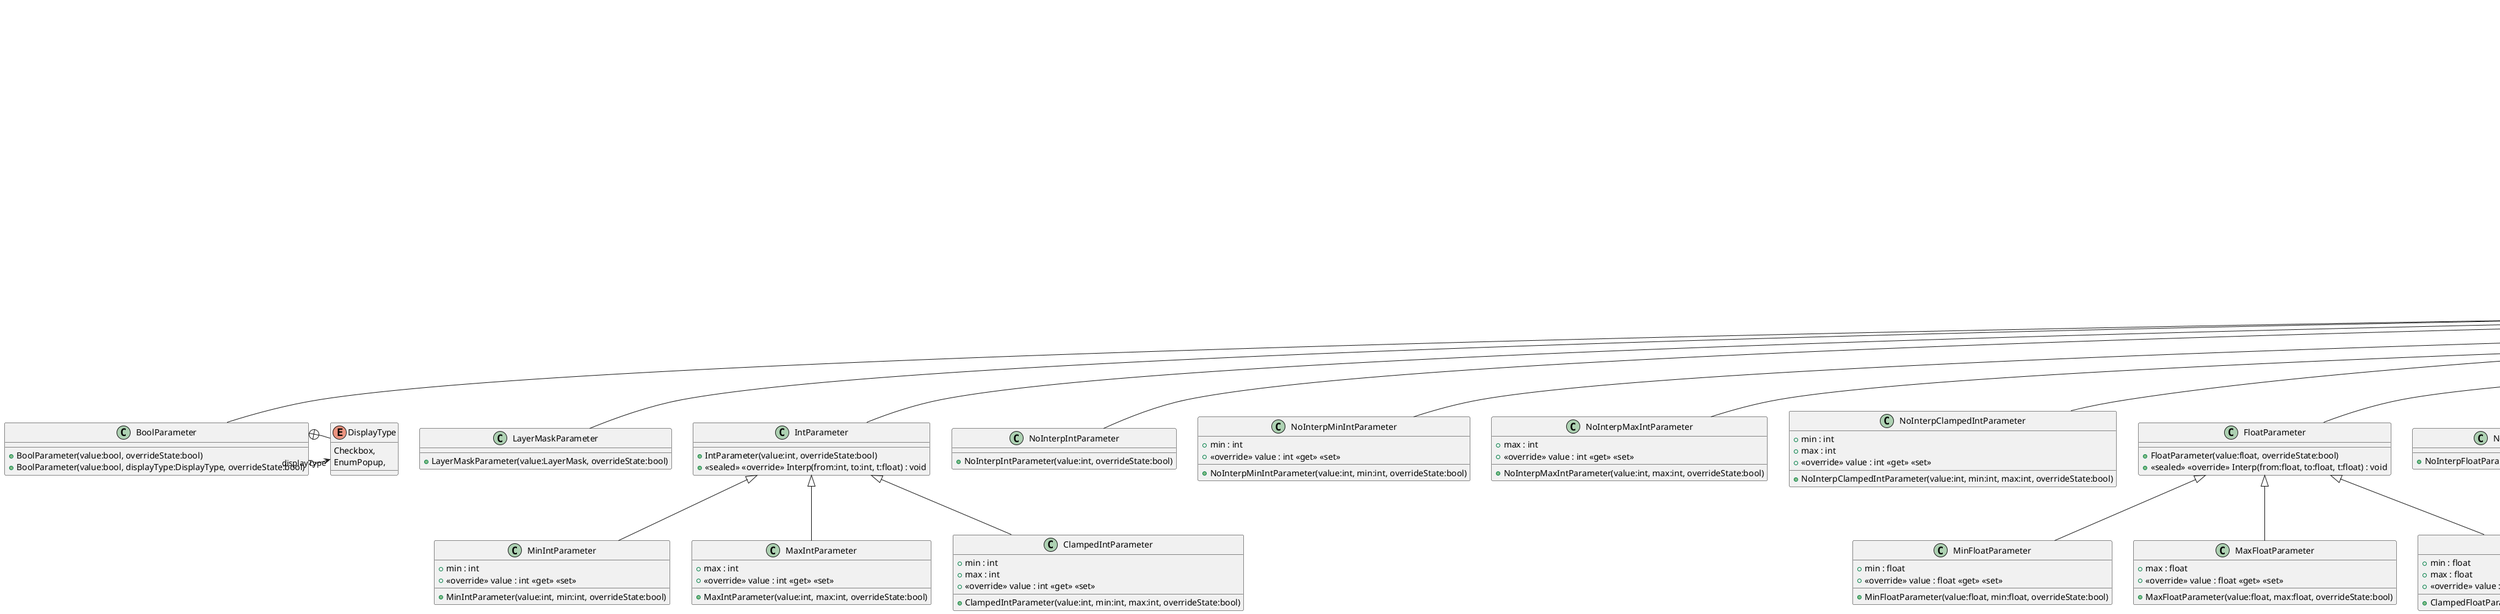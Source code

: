 @startuml
abstract class VolumeParameter {
    + <<const>> k_DebuggerDisplay : string = "{m_Value&#125; ({m_OverrideState&#125;)"
    + <<virtual>> overrideState : bool <<get>> <<set>>
    + GetValue() : T
    + {abstract} SetValue(parameter:VolumeParameter) : void
    + {static} IsObjectParameter(type:Type) : bool
    + <<virtual>> Release() : void
    + {abstract} Clone() : object
}
class "VolumeParameter`1"<T> {
    + <<virtual>> value : T <<get>> <<set>>
    + VolumeParameter()
    + <<virtual>> Interp(from:T, to:T, t:float) : void
    + Override(x:T) : void
    + <<override>> SetValue(parameter:VolumeParameter) : void
    + <<override>> GetHashCode() : int
    + <<override>> ToString() : string
    + Equals(other:VolumeParameter<T>) : bool
    + <<override>> Equals(obj:object) : bool
    + <<override>> Clone() : object
}
class BoolParameter {
    + BoolParameter(value:bool, overrideState:bool)
    + BoolParameter(value:bool, displayType:DisplayType, overrideState:bool)
}
class LayerMaskParameter {
    + LayerMaskParameter(value:LayerMask, overrideState:bool)
}
class IntParameter {
    + IntParameter(value:int, overrideState:bool)
    + <<sealed>> <<override>> Interp(from:int, to:int, t:float) : void
}
class NoInterpIntParameter {
    + NoInterpIntParameter(value:int, overrideState:bool)
}
class MinIntParameter {
    + min : int
    + <<override>> value : int <<get>> <<set>>
    + MinIntParameter(value:int, min:int, overrideState:bool)
}
class NoInterpMinIntParameter {
    + min : int
    + <<override>> value : int <<get>> <<set>>
    + NoInterpMinIntParameter(value:int, min:int, overrideState:bool)
}
class MaxIntParameter {
    + max : int
    + <<override>> value : int <<get>> <<set>>
    + MaxIntParameter(value:int, max:int, overrideState:bool)
}
class NoInterpMaxIntParameter {
    + max : int
    + <<override>> value : int <<get>> <<set>>
    + NoInterpMaxIntParameter(value:int, max:int, overrideState:bool)
}
class ClampedIntParameter {
    + min : int
    + max : int
    + <<override>> value : int <<get>> <<set>>
    + ClampedIntParameter(value:int, min:int, max:int, overrideState:bool)
}
class NoInterpClampedIntParameter {
    + min : int
    + max : int
    + <<override>> value : int <<get>> <<set>>
    + NoInterpClampedIntParameter(value:int, min:int, max:int, overrideState:bool)
}
class FloatParameter {
    + FloatParameter(value:float, overrideState:bool)
    + <<sealed>> <<override>> Interp(from:float, to:float, t:float) : void
}
class NoInterpFloatParameter {
    + NoInterpFloatParameter(value:float, overrideState:bool)
}
class MinFloatParameter {
    + min : float
    + <<override>> value : float <<get>> <<set>>
    + MinFloatParameter(value:float, min:float, overrideState:bool)
}
class NoInterpMinFloatParameter {
    + min : float
    + <<override>> value : float <<get>> <<set>>
    + NoInterpMinFloatParameter(value:float, min:float, overrideState:bool)
}
class MaxFloatParameter {
    + max : float
    + <<override>> value : float <<get>> <<set>>
    + MaxFloatParameter(value:float, max:float, overrideState:bool)
}
class NoInterpMaxFloatParameter {
    + max : float
    + <<override>> value : float <<get>> <<set>>
    + NoInterpMaxFloatParameter(value:float, max:float, overrideState:bool)
}
class ClampedFloatParameter {
    + min : float
    + max : float
    + <<override>> value : float <<get>> <<set>>
    + ClampedFloatParameter(value:float, min:float, max:float, overrideState:bool)
}
class NoInterpClampedFloatParameter {
    + min : float
    + max : float
    + <<override>> value : float <<get>> <<set>>
    + NoInterpClampedFloatParameter(value:float, min:float, max:float, overrideState:bool)
}
class FloatRangeParameter {
    + min : float
    + max : float
    + FloatRangeParameter(value:Vector2, min:float, max:float, overrideState:bool)
    + <<override>> Interp(from:Vector2, to:Vector2, t:float) : void
}
class NoInterpFloatRangeParameter {
    + min : float
    + max : float
    + NoInterpFloatRangeParameter(value:Vector2, min:float, max:float, overrideState:bool)
}
class ColorParameter {
    + hdr : bool = false
    + showAlpha : bool = true
    + showEyeDropper : bool = true
    + ColorParameter(value:Color, overrideState:bool)
    + ColorParameter(value:Color, hdr:bool, showAlpha:bool, showEyeDropper:bool, overrideState:bool)
    + <<override>> Interp(from:Color, to:Color, t:float) : void
}
class NoInterpColorParameter {
    + hdr : bool = false
    + showAlpha : bool = true
    + showEyeDropper : bool = true
    + NoInterpColorParameter(value:Color, overrideState:bool)
    + NoInterpColorParameter(value:Color, hdr:bool, showAlpha:bool, showEyeDropper:bool, overrideState:bool)
}
class Vector2Parameter {
    + Vector2Parameter(value:Vector2, overrideState:bool)
    + <<override>> Interp(from:Vector2, to:Vector2, t:float) : void
}
class NoInterpVector2Parameter {
    + NoInterpVector2Parameter(value:Vector2, overrideState:bool)
}
class Vector3Parameter {
    + Vector3Parameter(value:Vector3, overrideState:bool)
    + <<override>> Interp(from:Vector3, to:Vector3, t:float) : void
}
class NoInterpVector3Parameter {
    + NoInterpVector3Parameter(value:Vector3, overrideState:bool)
}
class Vector4Parameter {
    + Vector4Parameter(value:Vector4, overrideState:bool)
    + <<override>> Interp(from:Vector4, to:Vector4, t:float) : void
}
class NoInterpVector4Parameter {
    + NoInterpVector4Parameter(value:Vector4, overrideState:bool)
}
class TextureParameter {
    + TextureParameter(value:Texture, overrideState:bool)
    + TextureParameter(value:Texture, dimension:TextureDimension, overrideState:bool)
    + <<override>> GetHashCode() : int
}
class NoInterpTextureParameter {
    + NoInterpTextureParameter(value:Texture, overrideState:bool)
    + <<override>> GetHashCode() : int
}
class Texture2DParameter {
    + Texture2DParameter(value:Texture, overrideState:bool)
    + <<override>> GetHashCode() : int
}
class Texture3DParameter {
    + Texture3DParameter(value:Texture, overrideState:bool)
    + <<override>> GetHashCode() : int
}
class RenderTextureParameter {
    + RenderTextureParameter(value:RenderTexture, overrideState:bool)
    + <<override>> GetHashCode() : int
}
class NoInterpRenderTextureParameter {
    + NoInterpRenderTextureParameter(value:RenderTexture, overrideState:bool)
    + <<override>> GetHashCode() : int
}
class CubemapParameter {
    + CubemapParameter(value:Texture, overrideState:bool)
    + <<override>> GetHashCode() : int
}
class NoInterpCubemapParameter {
    + NoInterpCubemapParameter(value:Cubemap, overrideState:bool)
    + <<override>> GetHashCode() : int
}
class "ObjectParameter`1"<T> {
    + <<sealed>> <<override>> overrideState : bool <<get>> <<set>>
    + <<sealed>> <<override>> value : T <<get>> <<set>>
    + ObjectParameter(value:T)
}
class AnimationCurveParameter {
    + AnimationCurveParameter(value:AnimationCurve, overrideState:bool)
    + <<override>> Interp(lhsCurve:AnimationCurve, rhsCurve:AnimationCurve, t:float) : void
    + <<override>> SetValue(parameter:VolumeParameter) : void
    + <<override>> Clone() : object
    + <<override>> GetHashCode() : int
}
class MaterialParameter {
    + MaterialParameter(value:Material, overrideState:bool)
}
class "IEquatable`1"<T> {
}
enum DisplayType {
    Checkbox,
    EnumPopup,
}
ICloneable <|-- VolumeParameter
VolumeParameter <|-- "VolumeParameter`1"
"IEquatable`1" "<VolumeParameter<T>>" <|-- "VolumeParameter`1"
"VolumeParameter`1" "<bool>" <|-- BoolParameter
BoolParameter o-> "displayType" DisplayType
"VolumeParameter`1" "<LayerMask>" <|-- LayerMaskParameter
"VolumeParameter`1" "<int>" <|-- IntParameter
"VolumeParameter`1" "<int>" <|-- NoInterpIntParameter
IntParameter <|-- MinIntParameter
"VolumeParameter`1" "<int>" <|-- NoInterpMinIntParameter
IntParameter <|-- MaxIntParameter
"VolumeParameter`1" "<int>" <|-- NoInterpMaxIntParameter
IntParameter <|-- ClampedIntParameter
"VolumeParameter`1" "<int>" <|-- NoInterpClampedIntParameter
"VolumeParameter`1" "<float>" <|-- FloatParameter
"VolumeParameter`1" "<float>" <|-- NoInterpFloatParameter
FloatParameter <|-- MinFloatParameter
"VolumeParameter`1" "<float>" <|-- NoInterpMinFloatParameter
FloatParameter <|-- MaxFloatParameter
"VolumeParameter`1" "<float>" <|-- NoInterpMaxFloatParameter
FloatParameter <|-- ClampedFloatParameter
"VolumeParameter`1" "<float>" <|-- NoInterpClampedFloatParameter
"VolumeParameter`1" "<Vector2>" <|-- FloatRangeParameter
FloatRangeParameter --> "value" Vector2
"VolumeParameter`1" "<Vector2>" <|-- NoInterpFloatRangeParameter
NoInterpFloatRangeParameter --> "value" Vector2
"VolumeParameter`1" "<Color>" <|-- ColorParameter
"VolumeParameter`1" "<Color>" <|-- NoInterpColorParameter
"VolumeParameter`1" "<Vector2>" <|-- Vector2Parameter
"VolumeParameter`1" "<Vector2>" <|-- NoInterpVector2Parameter
"VolumeParameter`1" "<Vector3>" <|-- Vector3Parameter
"VolumeParameter`1" "<Vector3>" <|-- NoInterpVector3Parameter
"VolumeParameter`1" "<Vector4>" <|-- Vector4Parameter
"VolumeParameter`1" "<Vector4>" <|-- NoInterpVector4Parameter
"VolumeParameter`1" "<Texture>" <|-- TextureParameter
TextureParameter --> "dimension" TextureDimension
"VolumeParameter`1" "<Texture>" <|-- NoInterpTextureParameter
"VolumeParameter`1" "<Texture>" <|-- Texture2DParameter
"VolumeParameter`1" "<Texture>" <|-- Texture3DParameter
"VolumeParameter`1" "<RenderTexture>" <|-- RenderTextureParameter
"VolumeParameter`1" "<RenderTexture>" <|-- NoInterpRenderTextureParameter
"VolumeParameter`1" "<Texture>" <|-- CubemapParameter
"VolumeParameter`1" "<Cubemap>" <|-- NoInterpCubemapParameter
"VolumeParameter`1" "<T>" <|-- "ObjectParameter`1"
"VolumeParameter`1" "<AnimationCurve>" <|-- AnimationCurveParameter
"VolumeParameter`1" "<Material>" <|-- MaterialParameter
BoolParameter +-- DisplayType
@enduml
